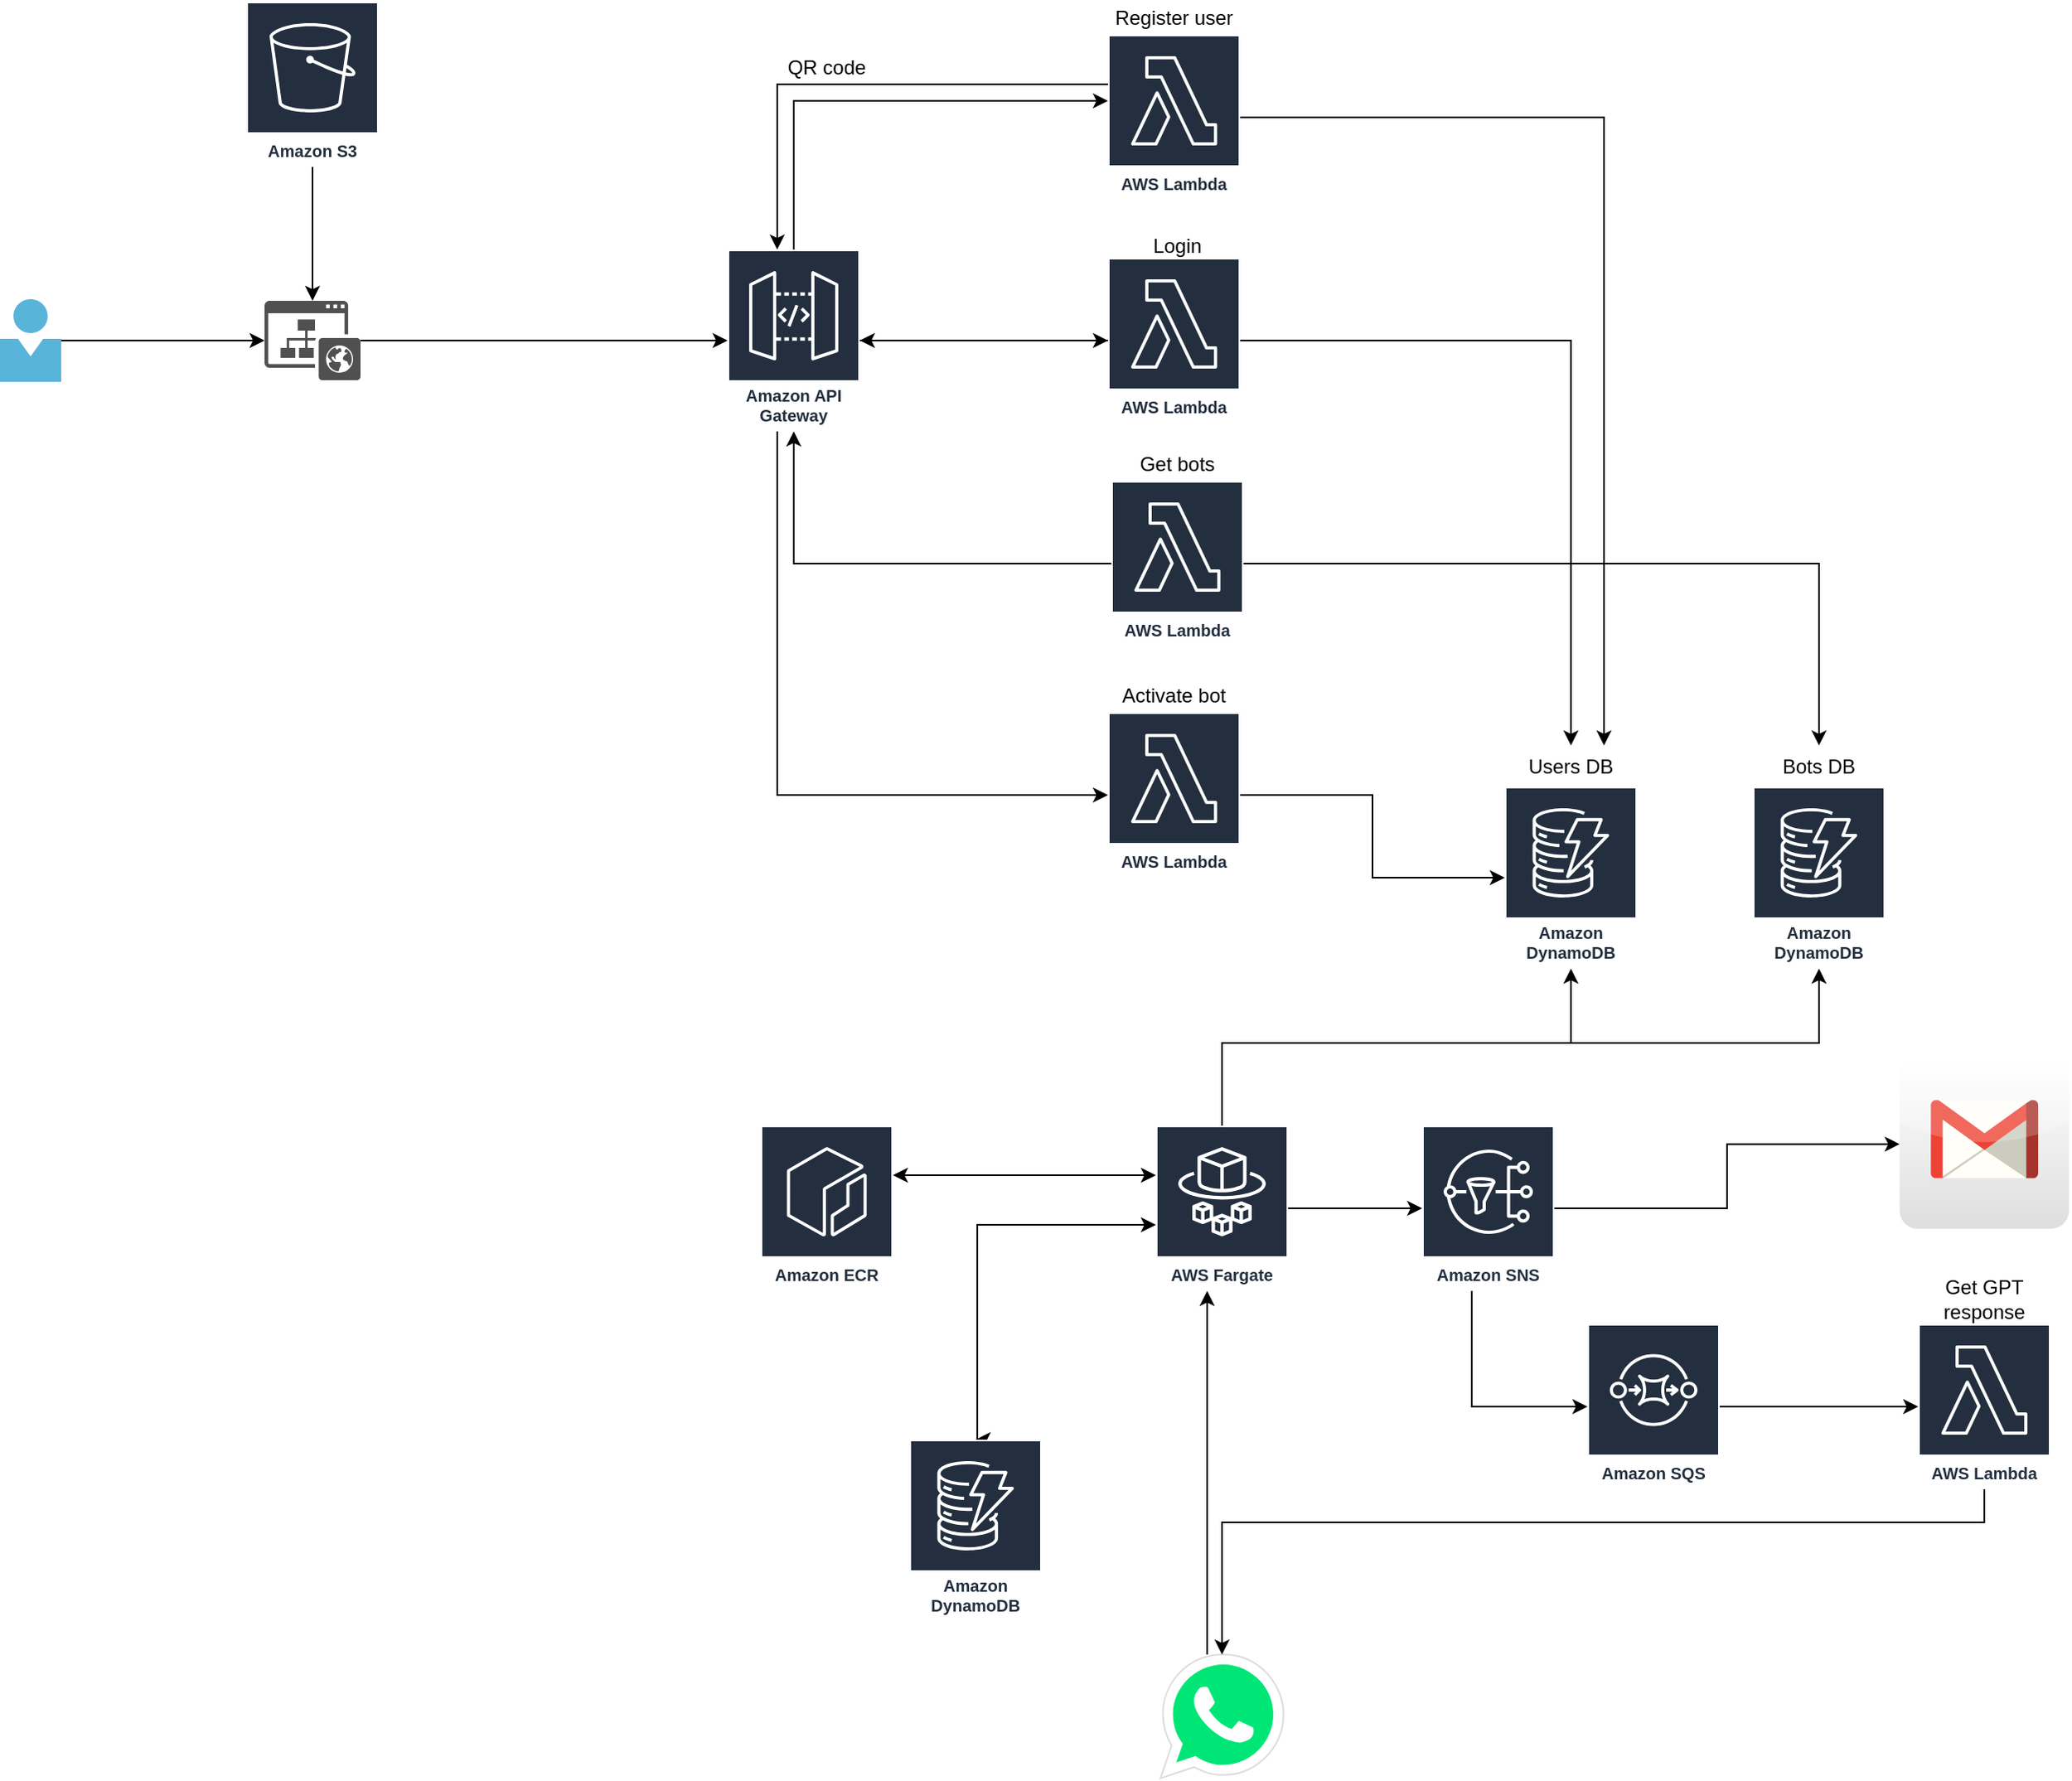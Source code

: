 <mxfile version="21.3.8" type="device">
  <diagram name="Página-1" id="xKPcFDQqDSlxi4M0DxXI">
    <mxGraphModel dx="3354" dy="1360" grid="1" gridSize="10" guides="1" tooltips="1" connect="1" arrows="1" fold="1" page="1" pageScale="1" pageWidth="827" pageHeight="1169" background="none" math="0" shadow="0">
      <root>
        <mxCell id="0" />
        <mxCell id="1" parent="0" />
        <mxCell id="_S_zV-5RmkQmG9-nolm3-10" style="edgeStyle=orthogonalEdgeStyle;rounded=0;orthogonalLoop=1;jettySize=auto;html=1;" parent="1" source="_S_zV-5RmkQmG9-nolm3-1" target="_S_zV-5RmkQmG9-nolm3-2" edge="1">
          <mxGeometry relative="1" as="geometry" />
        </mxCell>
        <mxCell id="_S_zV-5RmkQmG9-nolm3-1" value="" style="image;sketch=0;aspect=fixed;html=1;points=[];align=center;fontSize=12;image=img/lib/mscae/Person.svg;" parent="1" vertex="1">
          <mxGeometry x="-290" y="200" width="37" height="50" as="geometry" />
        </mxCell>
        <mxCell id="UhhUTZhZVvyzjejtmZy4-9" style="edgeStyle=orthogonalEdgeStyle;rounded=0;orthogonalLoop=1;jettySize=auto;html=1;" parent="1" source="_S_zV-5RmkQmG9-nolm3-2" target="_S_zV-5RmkQmG9-nolm3-5" edge="1">
          <mxGeometry relative="1" as="geometry" />
        </mxCell>
        <mxCell id="_S_zV-5RmkQmG9-nolm3-2" value="" style="sketch=0;pointerEvents=1;shadow=0;dashed=0;html=1;strokeColor=none;fillColor=#505050;labelPosition=center;verticalLabelPosition=bottom;verticalAlign=top;outlineConnect=0;align=center;shape=mxgraph.office.sites.website_public;" parent="1" vertex="1">
          <mxGeometry x="-130" y="201" width="58" height="48" as="geometry" />
        </mxCell>
        <mxCell id="_S_zV-5RmkQmG9-nolm3-4" style="edgeStyle=orthogonalEdgeStyle;rounded=0;orthogonalLoop=1;jettySize=auto;html=1;" parent="1" source="_S_zV-5RmkQmG9-nolm3-3" target="_S_zV-5RmkQmG9-nolm3-2" edge="1">
          <mxGeometry relative="1" as="geometry" />
        </mxCell>
        <mxCell id="_S_zV-5RmkQmG9-nolm3-3" value="Amazon S3" style="sketch=0;outlineConnect=0;fontColor=#232F3E;gradientColor=none;strokeColor=#ffffff;fillColor=#232F3E;dashed=0;verticalLabelPosition=middle;verticalAlign=bottom;align=center;html=1;whiteSpace=wrap;fontSize=10;fontStyle=1;spacing=3;shape=mxgraph.aws4.productIcon;prIcon=mxgraph.aws4.s3;" parent="1" vertex="1">
          <mxGeometry x="-141" y="20" width="80" height="100" as="geometry" />
        </mxCell>
        <mxCell id="_S_zV-5RmkQmG9-nolm3-12" style="edgeStyle=orthogonalEdgeStyle;rounded=0;orthogonalLoop=1;jettySize=auto;html=1;" parent="1" source="_S_zV-5RmkQmG9-nolm3-5" target="_S_zV-5RmkQmG9-nolm3-6" edge="1">
          <mxGeometry relative="1" as="geometry">
            <Array as="points">
              <mxPoint x="190" y="80" />
            </Array>
          </mxGeometry>
        </mxCell>
        <mxCell id="-CVJklYhz8DHlRd0m2M5-10" style="edgeStyle=orthogonalEdgeStyle;rounded=0;orthogonalLoop=1;jettySize=auto;html=1;" parent="1" source="_S_zV-5RmkQmG9-nolm3-5" target="_S_zV-5RmkQmG9-nolm3-7" edge="1">
          <mxGeometry relative="1" as="geometry" />
        </mxCell>
        <mxCell id="UhhUTZhZVvyzjejtmZy4-8" style="edgeStyle=orthogonalEdgeStyle;rounded=0;orthogonalLoop=1;jettySize=auto;html=1;" parent="1" source="_S_zV-5RmkQmG9-nolm3-5" target="UhhUTZhZVvyzjejtmZy4-5" edge="1">
          <mxGeometry relative="1" as="geometry">
            <Array as="points">
              <mxPoint x="180" y="500" />
            </Array>
          </mxGeometry>
        </mxCell>
        <mxCell id="_S_zV-5RmkQmG9-nolm3-5" value="Amazon API Gateway" style="sketch=0;outlineConnect=0;fontColor=#232F3E;gradientColor=none;strokeColor=#ffffff;fillColor=#232F3E;dashed=0;verticalLabelPosition=middle;verticalAlign=bottom;align=center;html=1;whiteSpace=wrap;fontSize=10;fontStyle=1;spacing=3;shape=mxgraph.aws4.productIcon;prIcon=mxgraph.aws4.api_gateway;" parent="1" vertex="1">
          <mxGeometry x="150" y="170" width="80" height="110" as="geometry" />
        </mxCell>
        <mxCell id="-CVJklYhz8DHlRd0m2M5-6" style="edgeStyle=orthogonalEdgeStyle;rounded=0;orthogonalLoop=1;jettySize=auto;html=1;" parent="1" source="_S_zV-5RmkQmG9-nolm3-6" target="_S_zV-5RmkQmG9-nolm3-5" edge="1">
          <mxGeometry relative="1" as="geometry">
            <mxPoint x="170" y="160" as="targetPoint" />
            <Array as="points">
              <mxPoint x="180" y="70" />
            </Array>
          </mxGeometry>
        </mxCell>
        <mxCell id="Wvl5S4p9ytw658zl-qoV-18" style="edgeStyle=orthogonalEdgeStyle;rounded=0;orthogonalLoop=1;jettySize=auto;html=1;entryX=0.75;entryY=0;entryDx=0;entryDy=0;" edge="1" parent="1" source="_S_zV-5RmkQmG9-nolm3-6" target="Wvl5S4p9ytw658zl-qoV-2">
          <mxGeometry relative="1" as="geometry" />
        </mxCell>
        <mxCell id="_S_zV-5RmkQmG9-nolm3-6" value="AWS Lambda" style="sketch=0;outlineConnect=0;fontColor=#232F3E;gradientColor=none;strokeColor=#ffffff;fillColor=#232F3E;dashed=0;verticalLabelPosition=middle;verticalAlign=bottom;align=center;html=1;whiteSpace=wrap;fontSize=10;fontStyle=1;spacing=3;shape=mxgraph.aws4.productIcon;prIcon=mxgraph.aws4.lambda;" parent="1" vertex="1">
          <mxGeometry x="380" y="40" width="80" height="100" as="geometry" />
        </mxCell>
        <mxCell id="_S_zV-5RmkQmG9-nolm3-16" style="edgeStyle=orthogonalEdgeStyle;rounded=0;orthogonalLoop=1;jettySize=auto;html=1;" parent="1" source="_S_zV-5RmkQmG9-nolm3-7" target="_S_zV-5RmkQmG9-nolm3-5" edge="1">
          <mxGeometry relative="1" as="geometry">
            <Array as="points">
              <mxPoint x="400" y="225" />
            </Array>
          </mxGeometry>
        </mxCell>
        <mxCell id="Wvl5S4p9ytw658zl-qoV-19" style="edgeStyle=orthogonalEdgeStyle;rounded=0;orthogonalLoop=1;jettySize=auto;html=1;entryX=0.5;entryY=0;entryDx=0;entryDy=0;" edge="1" parent="1" source="_S_zV-5RmkQmG9-nolm3-7" target="Wvl5S4p9ytw658zl-qoV-2">
          <mxGeometry relative="1" as="geometry" />
        </mxCell>
        <mxCell id="_S_zV-5RmkQmG9-nolm3-7" value="AWS Lambda" style="sketch=0;outlineConnect=0;fontColor=#232F3E;gradientColor=none;strokeColor=#ffffff;fillColor=#232F3E;dashed=0;verticalLabelPosition=middle;verticalAlign=bottom;align=center;html=1;whiteSpace=wrap;fontSize=10;fontStyle=1;spacing=3;shape=mxgraph.aws4.productIcon;prIcon=mxgraph.aws4.lambda;" parent="1" vertex="1">
          <mxGeometry x="380" y="175" width="80" height="100" as="geometry" />
        </mxCell>
        <mxCell id="-CVJklYhz8DHlRd0m2M5-16" style="edgeStyle=orthogonalEdgeStyle;rounded=0;orthogonalLoop=1;jettySize=auto;html=1;" parent="1" source="YPW43YQpTHwkNbTBfdMD-2" target="-CVJklYhz8DHlRd0m2M5-15" edge="1">
          <mxGeometry relative="1" as="geometry">
            <Array as="points">
              <mxPoint x="440" y="850" />
              <mxPoint x="440" y="850" />
            </Array>
          </mxGeometry>
        </mxCell>
        <mxCell id="YPW43YQpTHwkNbTBfdMD-2" value="" style="dashed=0;outlineConnect=0;html=1;align=center;labelPosition=center;verticalLabelPosition=bottom;verticalAlign=top;shape=mxgraph.weblogos.whatsapp;fillColor=#00E676;strokeColor=#dddddd" parent="1" vertex="1">
          <mxGeometry x="411.8" y="1020" width="74.4" height="74.8" as="geometry" />
        </mxCell>
        <mxCell id="-CVJklYhz8DHlRd0m2M5-1" value="Register user" style="text;html=1;strokeColor=none;fillColor=none;align=center;verticalAlign=middle;whiteSpace=wrap;rounded=0;" parent="1" vertex="1">
          <mxGeometry x="380" y="20" width="80" height="20" as="geometry" />
        </mxCell>
        <mxCell id="-CVJklYhz8DHlRd0m2M5-7" value="QR code" style="text;html=1;strokeColor=none;fillColor=none;align=center;verticalAlign=middle;whiteSpace=wrap;rounded=0;" parent="1" vertex="1">
          <mxGeometry x="180" y="50" width="60" height="20" as="geometry" />
        </mxCell>
        <mxCell id="-CVJklYhz8DHlRd0m2M5-9" value="Login" style="text;html=1;strokeColor=none;fillColor=none;align=center;verticalAlign=middle;whiteSpace=wrap;rounded=0;" parent="1" vertex="1">
          <mxGeometry x="384" y="160" width="76" height="15" as="geometry" />
        </mxCell>
        <mxCell id="-CVJklYhz8DHlRd0m2M5-14" style="edgeStyle=orthogonalEdgeStyle;rounded=0;orthogonalLoop=1;jettySize=auto;html=1;" parent="1" source="-CVJklYhz8DHlRd0m2M5-11" target="_S_zV-5RmkQmG9-nolm3-5" edge="1">
          <mxGeometry relative="1" as="geometry" />
        </mxCell>
        <mxCell id="Wvl5S4p9ytw658zl-qoV-14" style="edgeStyle=orthogonalEdgeStyle;rounded=0;orthogonalLoop=1;jettySize=auto;html=1;entryX=0.5;entryY=0;entryDx=0;entryDy=0;" edge="1" parent="1" source="-CVJklYhz8DHlRd0m2M5-11" target="Wvl5S4p9ytw658zl-qoV-4">
          <mxGeometry relative="1" as="geometry" />
        </mxCell>
        <mxCell id="-CVJklYhz8DHlRd0m2M5-11" value="AWS Lambda" style="sketch=0;outlineConnect=0;fontColor=#232F3E;gradientColor=none;strokeColor=#ffffff;fillColor=#232F3E;dashed=0;verticalLabelPosition=middle;verticalAlign=bottom;align=center;html=1;whiteSpace=wrap;fontSize=10;fontStyle=1;spacing=3;shape=mxgraph.aws4.productIcon;prIcon=mxgraph.aws4.lambda;" parent="1" vertex="1">
          <mxGeometry x="382" y="310" width="80" height="100" as="geometry" />
        </mxCell>
        <mxCell id="-CVJklYhz8DHlRd0m2M5-12" value="Get bots" style="text;html=1;strokeColor=none;fillColor=none;align=center;verticalAlign=middle;whiteSpace=wrap;rounded=0;" parent="1" vertex="1">
          <mxGeometry x="384" y="290" width="76" height="20" as="geometry" />
        </mxCell>
        <mxCell id="5gagx0dxHm7mdpdY2_6O-7" style="edgeStyle=orthogonalEdgeStyle;rounded=0;orthogonalLoop=1;jettySize=auto;html=1;" parent="1" source="-CVJklYhz8DHlRd0m2M5-15" target="_S_zV-5RmkQmG9-nolm3-8" edge="1">
          <mxGeometry relative="1" as="geometry">
            <Array as="points">
              <mxPoint x="449" y="650" />
              <mxPoint x="660" y="650" />
            </Array>
          </mxGeometry>
        </mxCell>
        <mxCell id="5gagx0dxHm7mdpdY2_6O-16" style="edgeStyle=orthogonalEdgeStyle;rounded=0;orthogonalLoop=1;jettySize=auto;html=1;startArrow=classic;startFill=1;" parent="1" source="-CVJklYhz8DHlRd0m2M5-15" edge="1">
          <mxGeometry relative="1" as="geometry">
            <mxPoint x="300" y="890" as="targetPoint" />
            <Array as="points">
              <mxPoint x="301" y="760" />
            </Array>
          </mxGeometry>
        </mxCell>
        <mxCell id="Wvl5S4p9ytw658zl-qoV-6" style="edgeStyle=orthogonalEdgeStyle;rounded=0;orthogonalLoop=1;jettySize=auto;html=1;" edge="1" parent="1" source="-CVJklYhz8DHlRd0m2M5-15" target="Wvl5S4p9ytw658zl-qoV-1">
          <mxGeometry relative="1" as="geometry">
            <Array as="points">
              <mxPoint x="449" y="650" />
              <mxPoint x="810" y="650" />
            </Array>
          </mxGeometry>
        </mxCell>
        <mxCell id="Wvl5S4p9ytw658zl-qoV-9" style="edgeStyle=orthogonalEdgeStyle;rounded=0;orthogonalLoop=1;jettySize=auto;html=1;" edge="1" parent="1" source="-CVJklYhz8DHlRd0m2M5-15" target="Wvl5S4p9ytw658zl-qoV-8">
          <mxGeometry relative="1" as="geometry" />
        </mxCell>
        <mxCell id="-CVJklYhz8DHlRd0m2M5-15" value="AWS Fargate" style="sketch=0;outlineConnect=0;fontColor=#232F3E;gradientColor=none;strokeColor=#ffffff;fillColor=#232F3E;dashed=0;verticalLabelPosition=middle;verticalAlign=bottom;align=center;html=1;whiteSpace=wrap;fontSize=10;fontStyle=1;spacing=3;shape=mxgraph.aws4.productIcon;prIcon=mxgraph.aws4.fargate;" parent="1" vertex="1">
          <mxGeometry x="409" y="700" width="80" height="100" as="geometry" />
        </mxCell>
        <mxCell id="-CVJklYhz8DHlRd0m2M5-18" style="edgeStyle=orthogonalEdgeStyle;rounded=0;orthogonalLoop=1;jettySize=auto;html=1;startArrow=classic;startFill=1;" parent="1" source="-CVJklYhz8DHlRd0m2M5-17" target="-CVJklYhz8DHlRd0m2M5-15" edge="1">
          <mxGeometry relative="1" as="geometry">
            <Array as="points">
              <mxPoint x="370" y="730" />
              <mxPoint x="370" y="730" />
            </Array>
          </mxGeometry>
        </mxCell>
        <mxCell id="-CVJklYhz8DHlRd0m2M5-17" value="Amazon ECR" style="sketch=0;outlineConnect=0;fontColor=#232F3E;gradientColor=none;strokeColor=#ffffff;fillColor=#232F3E;dashed=0;verticalLabelPosition=middle;verticalAlign=bottom;align=center;html=1;whiteSpace=wrap;fontSize=10;fontStyle=1;spacing=3;shape=mxgraph.aws4.productIcon;prIcon=mxgraph.aws4.ecr;" parent="1" vertex="1">
          <mxGeometry x="170" y="700" width="80" height="100" as="geometry" />
        </mxCell>
        <mxCell id="5gagx0dxHm7mdpdY2_6O-19" value="Amazon DynamoDB" style="sketch=0;outlineConnect=0;fontColor=#232F3E;gradientColor=none;strokeColor=#ffffff;fillColor=#232F3E;dashed=0;verticalLabelPosition=middle;verticalAlign=bottom;align=center;html=1;whiteSpace=wrap;fontSize=10;fontStyle=1;spacing=3;shape=mxgraph.aws4.productIcon;prIcon=mxgraph.aws4.dynamodb;" parent="1" vertex="1">
          <mxGeometry x="260" y="890" width="80" height="110" as="geometry" />
        </mxCell>
        <mxCell id="UhhUTZhZVvyzjejtmZy4-3" style="edgeStyle=orthogonalEdgeStyle;rounded=0;orthogonalLoop=1;jettySize=auto;html=1;" parent="1" source="UhhUTZhZVvyzjejtmZy4-1" target="UhhUTZhZVvyzjejtmZy4-2" edge="1">
          <mxGeometry relative="1" as="geometry" />
        </mxCell>
        <mxCell id="UhhUTZhZVvyzjejtmZy4-1" value="Amazon SQS" style="sketch=0;outlineConnect=0;fontColor=#232F3E;gradientColor=none;strokeColor=#ffffff;fillColor=#232F3E;dashed=0;verticalLabelPosition=middle;verticalAlign=bottom;align=center;html=1;whiteSpace=wrap;fontSize=10;fontStyle=1;spacing=3;shape=mxgraph.aws4.productIcon;prIcon=mxgraph.aws4.sqs;" parent="1" vertex="1">
          <mxGeometry x="670" y="820" width="80" height="100" as="geometry" />
        </mxCell>
        <mxCell id="Wvl5S4p9ytw658zl-qoV-11" style="edgeStyle=orthogonalEdgeStyle;rounded=0;orthogonalLoop=1;jettySize=auto;html=1;" edge="1" parent="1" source="UhhUTZhZVvyzjejtmZy4-2" target="YPW43YQpTHwkNbTBfdMD-2">
          <mxGeometry relative="1" as="geometry">
            <Array as="points">
              <mxPoint x="910" y="940" />
              <mxPoint x="449" y="940" />
            </Array>
          </mxGeometry>
        </mxCell>
        <mxCell id="UhhUTZhZVvyzjejtmZy4-2" value="AWS Lambda" style="sketch=0;outlineConnect=0;fontColor=#232F3E;gradientColor=none;strokeColor=#ffffff;fillColor=#232F3E;dashed=0;verticalLabelPosition=middle;verticalAlign=bottom;align=center;html=1;whiteSpace=wrap;fontSize=10;fontStyle=1;spacing=3;shape=mxgraph.aws4.productIcon;prIcon=mxgraph.aws4.lambda;" parent="1" vertex="1">
          <mxGeometry x="870" y="820" width="80" height="100" as="geometry" />
        </mxCell>
        <mxCell id="UhhUTZhZVvyzjejtmZy4-4" value="Get GPT response" style="text;html=1;strokeColor=none;fillColor=none;align=center;verticalAlign=middle;whiteSpace=wrap;rounded=0;" parent="1" vertex="1">
          <mxGeometry x="870" y="790" width="80" height="30" as="geometry" />
        </mxCell>
        <mxCell id="UhhUTZhZVvyzjejtmZy4-7" style="edgeStyle=orthogonalEdgeStyle;rounded=0;orthogonalLoop=1;jettySize=auto;html=1;" parent="1" source="UhhUTZhZVvyzjejtmZy4-5" target="_S_zV-5RmkQmG9-nolm3-8" edge="1">
          <mxGeometry relative="1" as="geometry" />
        </mxCell>
        <mxCell id="UhhUTZhZVvyzjejtmZy4-5" value="AWS Lambda" style="sketch=0;outlineConnect=0;fontColor=#232F3E;gradientColor=none;strokeColor=#ffffff;fillColor=#232F3E;dashed=0;verticalLabelPosition=middle;verticalAlign=bottom;align=center;html=1;whiteSpace=wrap;fontSize=10;fontStyle=1;spacing=3;shape=mxgraph.aws4.productIcon;prIcon=mxgraph.aws4.lambda;" parent="1" vertex="1">
          <mxGeometry x="380" y="450" width="80" height="100" as="geometry" />
        </mxCell>
        <mxCell id="UhhUTZhZVvyzjejtmZy4-6" value="Activate bot" style="text;html=1;strokeColor=none;fillColor=none;align=center;verticalAlign=middle;whiteSpace=wrap;rounded=0;" parent="1" vertex="1">
          <mxGeometry x="380" y="430" width="80" height="20" as="geometry" />
        </mxCell>
        <mxCell id="Wvl5S4p9ytw658zl-qoV-3" value="" style="group;rotation=90;" vertex="1" connectable="0" parent="1">
          <mxGeometry x="620" y="470" width="80" height="135" as="geometry" />
        </mxCell>
        <mxCell id="_S_zV-5RmkQmG9-nolm3-8" value="Amazon DynamoDB" style="sketch=0;outlineConnect=0;fontColor=#232F3E;gradientColor=none;strokeColor=#ffffff;fillColor=#232F3E;dashed=0;verticalLabelPosition=middle;verticalAlign=bottom;align=center;html=1;whiteSpace=wrap;fontSize=10;fontStyle=1;spacing=3;shape=mxgraph.aws4.productIcon;prIcon=mxgraph.aws4.dynamodb;" parent="Wvl5S4p9ytw658zl-qoV-3" vertex="1">
          <mxGeometry y="25" width="80" height="110" as="geometry" />
        </mxCell>
        <mxCell id="Wvl5S4p9ytw658zl-qoV-2" value="Users DB" style="text;html=1;strokeColor=none;fillColor=none;align=center;verticalAlign=middle;whiteSpace=wrap;rounded=0;" vertex="1" parent="Wvl5S4p9ytw658zl-qoV-3">
          <mxGeometry width="80" height="25" as="geometry" />
        </mxCell>
        <mxCell id="Wvl5S4p9ytw658zl-qoV-5" value="" style="group" vertex="1" connectable="0" parent="1">
          <mxGeometry x="770" y="470" width="80" height="135" as="geometry" />
        </mxCell>
        <mxCell id="Wvl5S4p9ytw658zl-qoV-1" value="Amazon DynamoDB" style="sketch=0;outlineConnect=0;fontColor=#232F3E;gradientColor=none;strokeColor=#ffffff;fillColor=#232F3E;dashed=0;verticalLabelPosition=middle;verticalAlign=bottom;align=center;html=1;whiteSpace=wrap;fontSize=10;fontStyle=1;spacing=3;shape=mxgraph.aws4.productIcon;prIcon=mxgraph.aws4.dynamodb;" vertex="1" parent="Wvl5S4p9ytw658zl-qoV-5">
          <mxGeometry y="25" width="80" height="110" as="geometry" />
        </mxCell>
        <mxCell id="Wvl5S4p9ytw658zl-qoV-4" value="Bots DB" style="text;html=1;strokeColor=none;fillColor=none;align=center;verticalAlign=middle;whiteSpace=wrap;rounded=0;" vertex="1" parent="Wvl5S4p9ytw658zl-qoV-5">
          <mxGeometry width="80" height="25" as="geometry" />
        </mxCell>
        <mxCell id="Wvl5S4p9ytw658zl-qoV-10" style="edgeStyle=orthogonalEdgeStyle;rounded=0;orthogonalLoop=1;jettySize=auto;html=1;" edge="1" parent="1" source="Wvl5S4p9ytw658zl-qoV-8" target="UhhUTZhZVvyzjejtmZy4-1">
          <mxGeometry relative="1" as="geometry">
            <Array as="points">
              <mxPoint x="600" y="870" />
            </Array>
          </mxGeometry>
        </mxCell>
        <mxCell id="Wvl5S4p9ytw658zl-qoV-13" style="edgeStyle=orthogonalEdgeStyle;rounded=0;orthogonalLoop=1;jettySize=auto;html=1;" edge="1" parent="1" source="Wvl5S4p9ytw658zl-qoV-8" target="Wvl5S4p9ytw658zl-qoV-12">
          <mxGeometry relative="1" as="geometry" />
        </mxCell>
        <mxCell id="Wvl5S4p9ytw658zl-qoV-8" value="Amazon SNS" style="sketch=0;outlineConnect=0;fontColor=#232F3E;gradientColor=none;strokeColor=#ffffff;fillColor=#232F3E;dashed=0;verticalLabelPosition=middle;verticalAlign=bottom;align=center;html=1;whiteSpace=wrap;fontSize=10;fontStyle=1;spacing=3;shape=mxgraph.aws4.productIcon;prIcon=mxgraph.aws4.sns;" vertex="1" parent="1">
          <mxGeometry x="570" y="700" width="80" height="100" as="geometry" />
        </mxCell>
        <mxCell id="Wvl5S4p9ytw658zl-qoV-12" value="" style="dashed=0;outlineConnect=0;html=1;align=center;labelPosition=center;verticalLabelPosition=bottom;verticalAlign=top;shape=mxgraph.webicons.gmail;gradientColor=#DFDEDE" vertex="1" parent="1">
          <mxGeometry x="858.8" y="660" width="102.4" height="102.4" as="geometry" />
        </mxCell>
      </root>
    </mxGraphModel>
  </diagram>
</mxfile>
